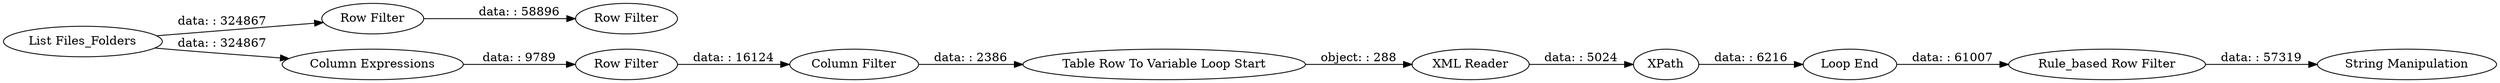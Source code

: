 digraph {
	"4666949032503562518_7" [label=XPath]
	"4666949032503562518_1" [label="List Files_Folders"]
	"4666949032503562518_4" [label="Column Filter"]
	"4666949032503562518_10" [label="Row Filter"]
	"4666949032503562518_3" [label="Row Filter"]
	"4666949032503562518_5" [label="Table Row To Variable Loop Start"]
	"4666949032503562518_12" [label="Rule_based Row Filter"]
	"4666949032503562518_11" [label="String Manipulation"]
	"4666949032503562518_9" [label="Row Filter"]
	"4666949032503562518_6" [label="XML Reader"]
	"4666949032503562518_2" [label="Column Expressions"]
	"4666949032503562518_8" [label="Loop End"]
	"4666949032503562518_1" -> "4666949032503562518_9" [label="data: : 324867"]
	"4666949032503562518_1" -> "4666949032503562518_2" [label="data: : 324867"]
	"4666949032503562518_5" -> "4666949032503562518_6" [label="object: : 288"]
	"4666949032503562518_3" -> "4666949032503562518_4" [label="data: : 16124"]
	"4666949032503562518_6" -> "4666949032503562518_7" [label="data: : 5024"]
	"4666949032503562518_9" -> "4666949032503562518_10" [label="data: : 58896"]
	"4666949032503562518_4" -> "4666949032503562518_5" [label="data: : 2386"]
	"4666949032503562518_7" -> "4666949032503562518_8" [label="data: : 6216"]
	"4666949032503562518_12" -> "4666949032503562518_11" [label="data: : 57319"]
	"4666949032503562518_8" -> "4666949032503562518_12" [label="data: : 61007"]
	"4666949032503562518_2" -> "4666949032503562518_3" [label="data: : 9789"]
	rankdir=LR
}
